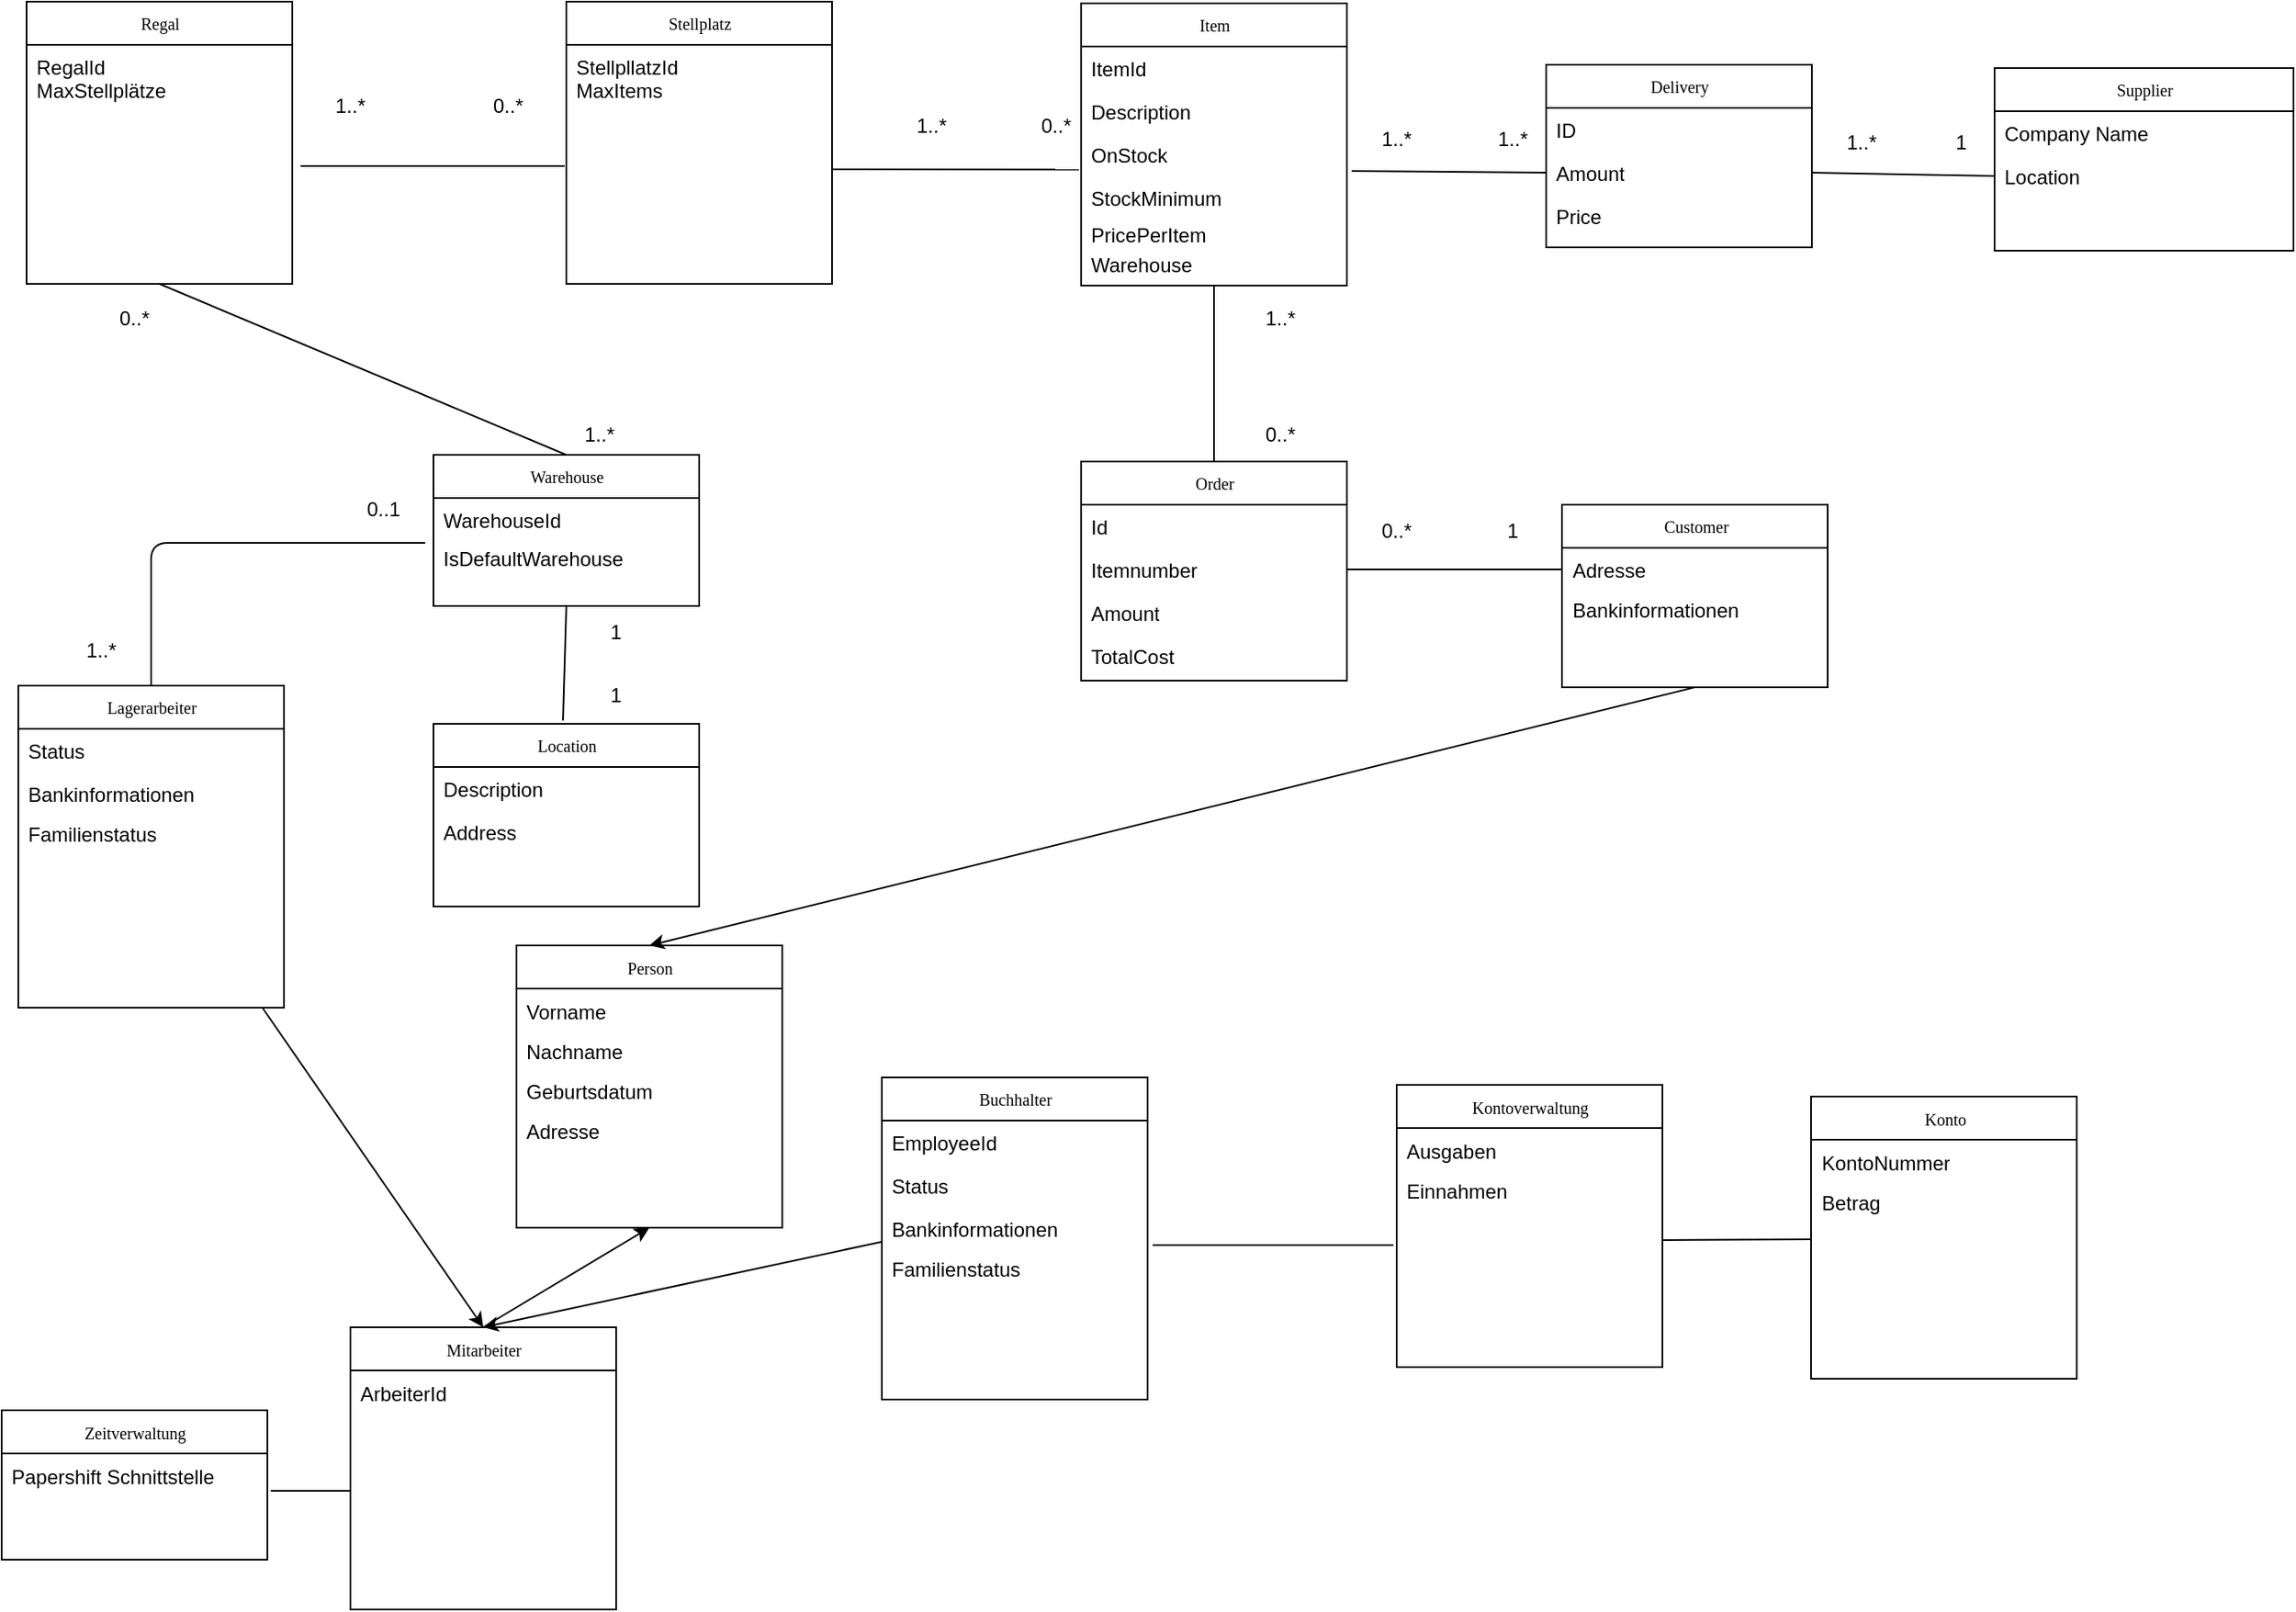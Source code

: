 <mxfile version="10.6.7" type="device"><diagram name="Page-1" id="c4acf3e9-155e-7222-9cf6-157b1a14988f"><mxGraphModel dx="1394" dy="747" grid="1" gridSize="10" guides="1" tooltips="1" connect="1" arrows="1" fold="1" page="1" pageScale="1" pageWidth="850" pageHeight="1100" background="#ffffff" math="0" shadow="0"><root><mxCell id="0"/><mxCell id="1" parent="0"/><mxCell id="17acba5748e5396b-20" value="Warehouse" style="swimlane;html=1;fontStyle=0;childLayout=stackLayout;horizontal=1;startSize=26;fillColor=none;horizontalStack=0;resizeParent=1;resizeLast=0;collapsible=1;marginBottom=0;swimlaneFillColor=#ffffff;rounded=0;shadow=0;comic=0;labelBackgroundColor=none;strokeColor=#000000;strokeWidth=1;fontFamily=Verdana;fontSize=10;fontColor=#000000;align=center;" parent="1" vertex="1"><mxGeometry x="300" y="294" width="160" height="91" as="geometry"/></mxCell><mxCell id="17acba5748e5396b-21" value="WarehouseId" style="text;html=1;strokeColor=none;fillColor=none;align=left;verticalAlign=top;spacingLeft=4;spacingRight=4;whiteSpace=wrap;overflow=hidden;rotatable=0;points=[[0,0.5],[1,0.5]];portConstraint=eastwest;" parent="17acba5748e5396b-20" vertex="1"><mxGeometry y="26" width="160" height="26" as="geometry"/></mxCell><mxCell id="5d2195bd80daf111-5" value="Lagerarbeiter" style="swimlane;html=1;fontStyle=0;childLayout=stackLayout;horizontal=1;startSize=26;fillColor=none;horizontalStack=0;resizeParent=1;resizeLast=0;collapsible=1;marginBottom=0;swimlaneFillColor=#ffffff;rounded=0;shadow=0;comic=0;labelBackgroundColor=none;strokeColor=#000000;strokeWidth=1;fontFamily=Verdana;fontSize=10;fontColor=#000000;align=center;" parent="1" vertex="1"><mxGeometry x="50" y="433" width="160" height="194" as="geometry"/></mxCell><mxCell id="-CzGWDWgGAJHv6pXaAkT-1" value="Status" style="text;html=1;strokeColor=none;fillColor=none;align=left;verticalAlign=top;spacingLeft=4;spacingRight=4;whiteSpace=wrap;overflow=hidden;rotatable=0;points=[[0,0.5],[1,0.5]];portConstraint=eastwest;" parent="5d2195bd80daf111-5" vertex="1"><mxGeometry y="26" width="160" height="26" as="geometry"/></mxCell><mxCell id="DHr-QbI0VYvDmsq2SAqt-40" value="Bankinformationen" style="text;html=1;strokeColor=none;fillColor=none;align=left;verticalAlign=top;spacingLeft=4;spacingRight=4;whiteSpace=wrap;overflow=hidden;rotatable=0;points=[[0,0.5],[1,0.5]];portConstraint=eastwest;" vertex="1" parent="5d2195bd80daf111-5"><mxGeometry y="52" width="160" height="24" as="geometry"/></mxCell><mxCell id="DHr-QbI0VYvDmsq2SAqt-41" value="Familienstatus" style="text;html=1;strokeColor=none;fillColor=none;align=left;verticalAlign=top;spacingLeft=4;spacingRight=4;whiteSpace=wrap;overflow=hidden;rotatable=0;points=[[0,0.5],[1,0.5]];portConstraint=eastwest;" vertex="1" parent="5d2195bd80daf111-5"><mxGeometry y="76" width="160" height="24" as="geometry"/></mxCell><mxCell id="K6UXhp52KAGkbbiB28Cq-5" value="Item" style="swimlane;html=1;fontStyle=0;childLayout=stackLayout;horizontal=1;startSize=26;fillColor=none;horizontalStack=0;resizeParent=1;resizeLast=0;collapsible=1;marginBottom=0;swimlaneFillColor=#ffffff;rounded=0;shadow=0;comic=0;labelBackgroundColor=none;strokeColor=#000000;strokeWidth=1;fontFamily=Verdana;fontSize=10;fontColor=#000000;align=center;" parent="1" vertex="1"><mxGeometry x="690" y="22" width="160" height="170" as="geometry"/></mxCell><mxCell id="K6UXhp52KAGkbbiB28Cq-6" value="ItemId" style="text;html=1;strokeColor=none;fillColor=none;align=left;verticalAlign=top;spacingLeft=4;spacingRight=4;whiteSpace=wrap;overflow=hidden;rotatable=0;points=[[0,0.5],[1,0.5]];portConstraint=eastwest;" parent="K6UXhp52KAGkbbiB28Cq-5" vertex="1"><mxGeometry y="26" width="160" height="26" as="geometry"/></mxCell><mxCell id="K6UXhp52KAGkbbiB28Cq-7" value="Description" style="text;html=1;strokeColor=none;fillColor=none;align=left;verticalAlign=top;spacingLeft=4;spacingRight=4;whiteSpace=wrap;overflow=hidden;rotatable=0;points=[[0,0.5],[1,0.5]];portConstraint=eastwest;" parent="K6UXhp52KAGkbbiB28Cq-5" vertex="1"><mxGeometry y="52" width="160" height="26" as="geometry"/></mxCell><mxCell id="K6UXhp52KAGkbbiB28Cq-8" value="OnStock" style="text;html=1;strokeColor=none;fillColor=none;align=left;verticalAlign=top;spacingLeft=4;spacingRight=4;whiteSpace=wrap;overflow=hidden;rotatable=0;points=[[0,0.5],[1,0.5]];portConstraint=eastwest;" parent="K6UXhp52KAGkbbiB28Cq-5" vertex="1"><mxGeometry y="78" width="160" height="26" as="geometry"/></mxCell><mxCell id="K6UXhp52KAGkbbiB28Cq-49" value="&lt;div&gt;StockMinimum&lt;/div&gt;" style="text;html=1;strokeColor=none;fillColor=none;align=left;verticalAlign=top;spacingLeft=4;spacingRight=4;whiteSpace=wrap;overflow=hidden;rotatable=0;points=[[0,0.5],[1,0.5]];portConstraint=eastwest;" parent="K6UXhp52KAGkbbiB28Cq-5" vertex="1"><mxGeometry y="104" width="160" height="26" as="geometry"/></mxCell><mxCell id="K6UXhp52KAGkbbiB28Cq-9" value="Supplier" style="swimlane;html=1;fontStyle=0;childLayout=stackLayout;horizontal=1;startSize=26;fillColor=none;horizontalStack=0;resizeParent=1;resizeLast=0;collapsible=1;marginBottom=0;swimlaneFillColor=#ffffff;rounded=0;shadow=0;comic=0;labelBackgroundColor=none;strokeColor=#000000;strokeWidth=1;fontFamily=Verdana;fontSize=10;fontColor=#000000;align=center;" parent="1" vertex="1"><mxGeometry x="1240" y="61" width="180" height="110" as="geometry"><mxRectangle x="930" y="54" width="70" height="26" as="alternateBounds"/></mxGeometry></mxCell><mxCell id="K6UXhp52KAGkbbiB28Cq-10" value="Company Name" style="text;html=1;strokeColor=none;fillColor=none;align=left;verticalAlign=top;spacingLeft=4;spacingRight=4;whiteSpace=wrap;overflow=hidden;rotatable=0;points=[[0,0.5],[1,0.5]];portConstraint=eastwest;" parent="K6UXhp52KAGkbbiB28Cq-9" vertex="1"><mxGeometry y="26" width="180" height="26" as="geometry"/></mxCell><mxCell id="K6UXhp52KAGkbbiB28Cq-12" value="Location" style="text;html=1;strokeColor=none;fillColor=none;align=left;verticalAlign=top;spacingLeft=4;spacingRight=4;whiteSpace=wrap;overflow=hidden;rotatable=0;points=[[0,0.5],[1,0.5]];portConstraint=eastwest;" parent="K6UXhp52KAGkbbiB28Cq-9" vertex="1"><mxGeometry y="52" width="180" height="26" as="geometry"/></mxCell><mxCell id="K6UXhp52KAGkbbiB28Cq-15" value="1..*" style="text;html=1;strokeColor=none;fillColor=none;align=center;verticalAlign=middle;whiteSpace=wrap;rounded=0;" parent="1" vertex="1"><mxGeometry x="580" y="86" width="40" height="20" as="geometry"/></mxCell><mxCell id="K6UXhp52KAGkbbiB28Cq-47" style="edgeStyle=orthogonalEdgeStyle;rounded=0;orthogonalLoop=1;jettySize=auto;html=1;exitX=0.75;exitY=0;exitDx=0;exitDy=0;" parent="1" source="K6UXhp52KAGkbbiB28Cq-16" edge="1"><mxGeometry relative="1" as="geometry"><mxPoint x="687.833" y="86.333" as="targetPoint"/></mxGeometry></mxCell><mxCell id="K6UXhp52KAGkbbiB28Cq-16" value="0..*" style="text;html=1;strokeColor=none;fillColor=none;align=center;verticalAlign=middle;whiteSpace=wrap;rounded=0;" parent="1" vertex="1"><mxGeometry x="650" y="86" width="50" height="20" as="geometry"/></mxCell><mxCell id="K6UXhp52KAGkbbiB28Cq-20" value="" style="endArrow=none;html=1;entryX=-0.008;entryY=0.853;entryDx=0;entryDy=0;entryPerimeter=0;" parent="1" target="K6UXhp52KAGkbbiB28Cq-8" edge="1"><mxGeometry width="50" height="50" relative="1" as="geometry"><mxPoint x="540" y="122" as="sourcePoint"/><mxPoint x="345" y="117" as="targetPoint"/></mxGeometry></mxCell><mxCell id="K6UXhp52KAGkbbiB28Cq-25" value="Delivery" style="swimlane;html=1;fontStyle=0;childLayout=stackLayout;horizontal=1;startSize=26;fillColor=none;horizontalStack=0;resizeParent=1;resizeLast=0;collapsible=1;marginBottom=0;swimlaneFillColor=#ffffff;rounded=0;shadow=0;comic=0;labelBackgroundColor=none;strokeColor=#000000;strokeWidth=1;fontFamily=Verdana;fontSize=10;fontColor=#000000;align=center;" parent="1" vertex="1"><mxGeometry x="970" y="59" width="160" height="110" as="geometry"/></mxCell><mxCell id="K6UXhp52KAGkbbiB28Cq-26" value="ID" style="text;html=1;strokeColor=none;fillColor=none;align=left;verticalAlign=top;spacingLeft=4;spacingRight=4;whiteSpace=wrap;overflow=hidden;rotatable=0;points=[[0,0.5],[1,0.5]];portConstraint=eastwest;" parent="K6UXhp52KAGkbbiB28Cq-25" vertex="1"><mxGeometry y="26" width="160" height="26" as="geometry"/></mxCell><mxCell id="K6UXhp52KAGkbbiB28Cq-28" value="Amount" style="text;html=1;strokeColor=none;fillColor=none;align=left;verticalAlign=top;spacingLeft=4;spacingRight=4;whiteSpace=wrap;overflow=hidden;rotatable=0;points=[[0,0.5],[1,0.5]];portConstraint=eastwest;" parent="K6UXhp52KAGkbbiB28Cq-25" vertex="1"><mxGeometry y="52" width="160" height="26" as="geometry"/></mxCell><mxCell id="K6UXhp52KAGkbbiB28Cq-58" value="Price" style="text;html=1;strokeColor=none;fillColor=none;align=left;verticalAlign=top;spacingLeft=4;spacingRight=4;whiteSpace=wrap;overflow=hidden;rotatable=0;points=[[0,0.5],[1,0.5]];portConstraint=eastwest;" parent="K6UXhp52KAGkbbiB28Cq-25" vertex="1"><mxGeometry y="78" width="160" height="26" as="geometry"/></mxCell><mxCell id="K6UXhp52KAGkbbiB28Cq-29" value="Order" style="swimlane;html=1;fontStyle=0;childLayout=stackLayout;horizontal=1;startSize=26;fillColor=none;horizontalStack=0;resizeParent=1;resizeLast=0;collapsible=1;marginBottom=0;swimlaneFillColor=#ffffff;rounded=0;shadow=0;comic=0;labelBackgroundColor=none;strokeColor=#000000;strokeWidth=1;fontFamily=Verdana;fontSize=10;fontColor=#000000;align=center;" parent="1" vertex="1"><mxGeometry x="690" y="298" width="160" height="132" as="geometry"/></mxCell><mxCell id="K6UXhp52KAGkbbiB28Cq-30" value="Id" style="text;html=1;strokeColor=none;fillColor=none;align=left;verticalAlign=top;spacingLeft=4;spacingRight=4;whiteSpace=wrap;overflow=hidden;rotatable=0;points=[[0,0.5],[1,0.5]];portConstraint=eastwest;" parent="K6UXhp52KAGkbbiB28Cq-29" vertex="1"><mxGeometry y="26" width="160" height="26" as="geometry"/></mxCell><mxCell id="K6UXhp52KAGkbbiB28Cq-31" value="Itemnumber" style="text;html=1;strokeColor=none;fillColor=none;align=left;verticalAlign=top;spacingLeft=4;spacingRight=4;whiteSpace=wrap;overflow=hidden;rotatable=0;points=[[0,0.5],[1,0.5]];portConstraint=eastwest;" parent="K6UXhp52KAGkbbiB28Cq-29" vertex="1"><mxGeometry y="52" width="160" height="26" as="geometry"/></mxCell><mxCell id="K6UXhp52KAGkbbiB28Cq-32" value="Amount" style="text;html=1;strokeColor=none;fillColor=none;align=left;verticalAlign=top;spacingLeft=4;spacingRight=4;whiteSpace=wrap;overflow=hidden;rotatable=0;points=[[0,0.5],[1,0.5]];portConstraint=eastwest;" parent="K6UXhp52KAGkbbiB28Cq-29" vertex="1"><mxGeometry y="78" width="160" height="26" as="geometry"/></mxCell><mxCell id="K6UXhp52KAGkbbiB28Cq-38" value="TotalCost" style="text;html=1;strokeColor=none;fillColor=none;align=left;verticalAlign=top;spacingLeft=4;spacingRight=4;whiteSpace=wrap;overflow=hidden;rotatable=0;points=[[0,0.5],[1,0.5]];portConstraint=eastwest;" parent="K6UXhp52KAGkbbiB28Cq-29" vertex="1"><mxGeometry y="104" width="160" height="26" as="geometry"/></mxCell><mxCell id="K6UXhp52KAGkbbiB28Cq-33" value="Customer" style="swimlane;html=1;fontStyle=0;childLayout=stackLayout;horizontal=1;startSize=26;fillColor=none;horizontalStack=0;resizeParent=1;resizeLast=0;collapsible=1;marginBottom=0;swimlaneFillColor=#ffffff;rounded=0;shadow=0;comic=0;labelBackgroundColor=none;strokeColor=#000000;strokeWidth=1;fontFamily=Verdana;fontSize=10;fontColor=#000000;align=center;" parent="1" vertex="1"><mxGeometry x="979.5" y="324" width="160" height="110" as="geometry"/></mxCell><mxCell id="DHr-QbI0VYvDmsq2SAqt-66" value="Adresse&lt;br&gt;" style="text;html=1;strokeColor=none;fillColor=none;align=left;verticalAlign=top;spacingLeft=4;spacingRight=4;whiteSpace=wrap;overflow=hidden;rotatable=0;points=[[0,0.5],[1,0.5]];portConstraint=eastwest;" vertex="1" parent="K6UXhp52KAGkbbiB28Cq-33"><mxGeometry y="26" width="160" height="24" as="geometry"/></mxCell><mxCell id="DHr-QbI0VYvDmsq2SAqt-67" value="Bankinformationen&lt;br&gt;" style="text;html=1;strokeColor=none;fillColor=none;align=left;verticalAlign=top;spacingLeft=4;spacingRight=4;whiteSpace=wrap;overflow=hidden;rotatable=0;points=[[0,0.5],[1,0.5]];portConstraint=eastwest;" vertex="1" parent="K6UXhp52KAGkbbiB28Cq-33"><mxGeometry y="50" width="160" height="24" as="geometry"/></mxCell><mxCell id="K6UXhp52KAGkbbiB28Cq-37" value="PricePerItem" style="text;html=1;strokeColor=none;fillColor=none;align=left;verticalAlign=top;spacingLeft=4;spacingRight=4;whiteSpace=wrap;overflow=hidden;rotatable=0;points=[[0,0.5],[1,0.5]];portConstraint=eastwest;" parent="1" vertex="1"><mxGeometry x="690" y="148" width="160" height="26" as="geometry"/></mxCell><mxCell id="K6UXhp52KAGkbbiB28Cq-40" value="" style="endArrow=none;html=1;entryX=0.5;entryY=1;entryDx=0;entryDy=0;exitX=0.5;exitY=0;exitDx=0;exitDy=0;" parent="1" source="K6UXhp52KAGkbbiB28Cq-29" target="K6UXhp52KAGkbbiB28Cq-5" edge="1"><mxGeometry width="50" height="50" relative="1" as="geometry"><mxPoint x="760" y="242" as="sourcePoint"/><mxPoint x="810" y="192" as="targetPoint"/></mxGeometry></mxCell><mxCell id="K6UXhp52KAGkbbiB28Cq-41" value="1..*" style="text;html=1;strokeColor=none;fillColor=none;align=center;verticalAlign=middle;whiteSpace=wrap;rounded=0;" parent="1" vertex="1"><mxGeometry x="790" y="202" width="40" height="20" as="geometry"/></mxCell><mxCell id="K6UXhp52KAGkbbiB28Cq-42" value="0..*" style="text;html=1;strokeColor=none;fillColor=none;align=center;verticalAlign=middle;whiteSpace=wrap;rounded=0;" parent="1" vertex="1"><mxGeometry x="790" y="272" width="40" height="20" as="geometry"/></mxCell><mxCell id="K6UXhp52KAGkbbiB28Cq-43" value="" style="endArrow=none;html=1;entryX=1;entryY=0.5;entryDx=0;entryDy=0;exitX=0;exitY=0.5;exitDx=0;exitDy=0;" parent="1" target="K6UXhp52KAGkbbiB28Cq-31" edge="1"><mxGeometry width="50" height="50" relative="1" as="geometry"><mxPoint x="980" y="363" as="sourcePoint"/><mxPoint x="800" y="402" as="targetPoint"/></mxGeometry></mxCell><mxCell id="K6UXhp52KAGkbbiB28Cq-44" value="0..*" style="text;html=1;strokeColor=none;fillColor=none;align=center;verticalAlign=middle;whiteSpace=wrap;rounded=0;" parent="1" vertex="1"><mxGeometry x="860" y="330" width="40" height="20" as="geometry"/></mxCell><mxCell id="K6UXhp52KAGkbbiB28Cq-45" value="1" style="text;html=1;strokeColor=none;fillColor=none;align=center;verticalAlign=middle;whiteSpace=wrap;rounded=0;" parent="1" vertex="1"><mxGeometry x="930" y="330" width="40" height="20" as="geometry"/></mxCell><mxCell id="K6UXhp52KAGkbbiB28Cq-50" value="Location" style="swimlane;html=1;fontStyle=0;childLayout=stackLayout;horizontal=1;startSize=26;fillColor=none;horizontalStack=0;resizeParent=1;resizeLast=0;collapsible=1;marginBottom=0;swimlaneFillColor=#ffffff;rounded=0;shadow=0;comic=0;labelBackgroundColor=none;strokeColor=#000000;strokeWidth=1;fontFamily=Verdana;fontSize=10;fontColor=#000000;align=center;" parent="1" vertex="1"><mxGeometry x="300" y="456" width="160" height="110" as="geometry"/></mxCell><mxCell id="K6UXhp52KAGkbbiB28Cq-52" value="Description" style="text;html=1;strokeColor=none;fillColor=none;align=left;verticalAlign=top;spacingLeft=4;spacingRight=4;whiteSpace=wrap;overflow=hidden;rotatable=0;points=[[0,0.5],[1,0.5]];portConstraint=eastwest;" parent="K6UXhp52KAGkbbiB28Cq-50" vertex="1"><mxGeometry y="26" width="160" height="26" as="geometry"/></mxCell><mxCell id="K6UXhp52KAGkbbiB28Cq-53" value="&lt;div&gt;Address&lt;/div&gt;" style="text;html=1;strokeColor=none;fillColor=none;align=left;verticalAlign=top;spacingLeft=4;spacingRight=4;whiteSpace=wrap;overflow=hidden;rotatable=0;points=[[0,0.5],[1,0.5]];portConstraint=eastwest;" parent="K6UXhp52KAGkbbiB28Cq-50" vertex="1"><mxGeometry y="52" width="160" height="26" as="geometry"/></mxCell><mxCell id="K6UXhp52KAGkbbiB28Cq-54" value="" style="endArrow=none;html=1;entryX=0.5;entryY=1;entryDx=0;entryDy=0;" parent="1" target="17acba5748e5396b-20" edge="1"><mxGeometry width="50" height="50" relative="1" as="geometry"><mxPoint x="378" y="454" as="sourcePoint"/><mxPoint x="378" y="394" as="targetPoint"/></mxGeometry></mxCell><mxCell id="K6UXhp52KAGkbbiB28Cq-55" value="1" style="text;html=1;strokeColor=none;fillColor=none;align=center;verticalAlign=middle;whiteSpace=wrap;rounded=0;" parent="1" vertex="1"><mxGeometry x="390" y="391" width="40" height="20" as="geometry"/></mxCell><mxCell id="K6UXhp52KAGkbbiB28Cq-56" value="1" style="text;html=1;strokeColor=none;fillColor=none;align=center;verticalAlign=middle;whiteSpace=wrap;rounded=0;" parent="1" vertex="1"><mxGeometry x="390" y="429" width="40" height="20" as="geometry"/></mxCell><mxCell id="K6UXhp52KAGkbbiB28Cq-57" value="IsDefaultWarehouse" style="text;html=1;strokeColor=none;fillColor=none;align=left;verticalAlign=top;spacingLeft=4;spacingRight=4;whiteSpace=wrap;overflow=hidden;rotatable=0;points=[[0,0.5],[1,0.5]];portConstraint=eastwest;" parent="1" vertex="1"><mxGeometry x="300" y="343" width="160" height="26" as="geometry"/></mxCell><mxCell id="K6UXhp52KAGkbbiB28Cq-59" value="" style="endArrow=none;html=1;entryX=0;entryY=0.5;entryDx=0;entryDy=0;exitX=1;exitY=0.5;exitDx=0;exitDy=0;" parent="1" source="K6UXhp52KAGkbbiB28Cq-28" target="K6UXhp52KAGkbbiB28Cq-12" edge="1"><mxGeometry width="50" height="50" relative="1" as="geometry"><mxPoint x="1070" y="152" as="sourcePoint"/><mxPoint x="1120" y="102" as="targetPoint"/></mxGeometry></mxCell><mxCell id="K6UXhp52KAGkbbiB28Cq-60" value="1" style="text;html=1;strokeColor=none;fillColor=none;align=center;verticalAlign=middle;whiteSpace=wrap;rounded=0;" parent="1" vertex="1"><mxGeometry x="1200" y="96" width="40" height="20" as="geometry"/></mxCell><mxCell id="K6UXhp52KAGkbbiB28Cq-61" value="1..*" style="text;html=1;strokeColor=none;fillColor=none;align=center;verticalAlign=middle;whiteSpace=wrap;rounded=0;" parent="1" vertex="1"><mxGeometry x="1139.5" y="96" width="40" height="20" as="geometry"/></mxCell><mxCell id="K6UXhp52KAGkbbiB28Cq-62" value="" style="endArrow=none;html=1;entryX=0;entryY=0.5;entryDx=0;entryDy=0;exitX=1.018;exitY=-0.115;exitDx=0;exitDy=0;exitPerimeter=0;" parent="1" source="K6UXhp52KAGkbbiB28Cq-49" target="K6UXhp52KAGkbbiB28Cq-28" edge="1"><mxGeometry width="50" height="50" relative="1" as="geometry"><mxPoint x="850" y="152" as="sourcePoint"/><mxPoint x="900" y="102" as="targetPoint"/></mxGeometry></mxCell><mxCell id="K6UXhp52KAGkbbiB28Cq-63" value="1..*" style="text;html=1;strokeColor=none;fillColor=none;align=center;verticalAlign=middle;whiteSpace=wrap;rounded=0;" parent="1" vertex="1"><mxGeometry x="930" y="94" width="40" height="20" as="geometry"/></mxCell><mxCell id="K6UXhp52KAGkbbiB28Cq-64" value="1..*" style="text;html=1;strokeColor=none;fillColor=none;align=center;verticalAlign=middle;whiteSpace=wrap;rounded=0;" parent="1" vertex="1"><mxGeometry x="860" y="94" width="40" height="20" as="geometry"/></mxCell><mxCell id="UDm_mEUnDNgEjWGnbIVL-3" value="" style="endArrow=none;html=1;entryX=-0.031;entryY=0.154;entryDx=0;entryDy=0;entryPerimeter=0;exitX=0.5;exitY=0;exitDx=0;exitDy=0;" parent="1" source="5d2195bd80daf111-5" target="K6UXhp52KAGkbbiB28Cq-57" edge="1"><mxGeometry width="50" height="50" relative="1" as="geometry"><mxPoint x="100" y="416" as="sourcePoint"/><mxPoint x="20" y="376" as="targetPoint"/><Array as="points"><mxPoint x="130" y="347"/></Array></mxGeometry></mxCell><mxCell id="UDm_mEUnDNgEjWGnbIVL-9" value="0..1" style="text;html=1;strokeColor=none;fillColor=none;align=center;verticalAlign=middle;whiteSpace=wrap;rounded=0;" parent="1" vertex="1"><mxGeometry x="250" y="317" width="40" height="20" as="geometry"/></mxCell><mxCell id="UDm_mEUnDNgEjWGnbIVL-10" value="1..*" style="text;html=1;strokeColor=none;fillColor=none;align=center;verticalAlign=middle;whiteSpace=wrap;rounded=0;" parent="1" vertex="1"><mxGeometry x="80" y="402" width="40" height="20" as="geometry"/></mxCell><mxCell id="-CzGWDWgGAJHv6pXaAkT-2" value="Warehouse" style="text;html=1;strokeColor=none;fillColor=none;align=left;verticalAlign=top;spacingLeft=4;spacingRight=4;whiteSpace=wrap;overflow=hidden;rotatable=0;points=[[0,0.5],[1,0.5]];portConstraint=eastwest;" parent="1" vertex="1"><mxGeometry x="690" y="166" width="160" height="26" as="geometry"/></mxCell><mxCell id="WPgZYRScL8pmWRFTnHDI-4" value="Stellplatz" style="swimlane;html=1;fontStyle=0;childLayout=stackLayout;horizontal=1;startSize=26;fillColor=none;horizontalStack=0;resizeParent=1;resizeLast=0;collapsible=1;marginBottom=0;swimlaneFillColor=#ffffff;rounded=0;shadow=0;comic=0;labelBackgroundColor=none;strokeColor=#000000;strokeWidth=1;fontFamily=Verdana;fontSize=10;fontColor=#000000;align=center;" parent="1" vertex="1"><mxGeometry x="380" y="21" width="160" height="170" as="geometry"/></mxCell><mxCell id="WPgZYRScL8pmWRFTnHDI-5" value="StellpllatzId&lt;br&gt;MaxItems" style="text;html=1;strokeColor=none;fillColor=none;align=left;verticalAlign=top;spacingLeft=4;spacingRight=4;whiteSpace=wrap;overflow=hidden;rotatable=0;points=[[0,0.5],[1,0.5]];portConstraint=eastwest;" parent="WPgZYRScL8pmWRFTnHDI-4" vertex="1"><mxGeometry y="26" width="160" height="44" as="geometry"/></mxCell><mxCell id="WPgZYRScL8pmWRFTnHDI-9" value="Regal" style="swimlane;html=1;fontStyle=0;childLayout=stackLayout;horizontal=1;startSize=26;fillColor=none;horizontalStack=0;resizeParent=1;resizeLast=0;collapsible=1;marginBottom=0;swimlaneFillColor=#ffffff;rounded=0;shadow=0;comic=0;labelBackgroundColor=none;strokeColor=#000000;strokeWidth=1;fontFamily=Verdana;fontSize=10;fontColor=#000000;align=center;" parent="1" vertex="1"><mxGeometry x="55" y="21" width="160" height="170" as="geometry"/></mxCell><mxCell id="WPgZYRScL8pmWRFTnHDI-10" value="RegalId&lt;br&gt;MaxStellplätze" style="text;html=1;strokeColor=none;fillColor=none;align=left;verticalAlign=top;spacingLeft=4;spacingRight=4;whiteSpace=wrap;overflow=hidden;rotatable=0;points=[[0,0.5],[1,0.5]];portConstraint=eastwest;" parent="WPgZYRScL8pmWRFTnHDI-9" vertex="1"><mxGeometry y="26" width="160" height="44" as="geometry"/></mxCell><mxCell id="WPgZYRScL8pmWRFTnHDI-11" value="1..*" style="text;html=1;strokeColor=none;fillColor=none;align=center;verticalAlign=middle;whiteSpace=wrap;rounded=0;" parent="1" vertex="1"><mxGeometry x="230" y="74" width="40" height="20" as="geometry"/></mxCell><mxCell id="WPgZYRScL8pmWRFTnHDI-12" value="0..*" style="text;html=1;strokeColor=none;fillColor=none;align=center;verticalAlign=middle;whiteSpace=wrap;rounded=0;" parent="1" vertex="1"><mxGeometry x="320" y="74" width="50" height="20" as="geometry"/></mxCell><mxCell id="WPgZYRScL8pmWRFTnHDI-13" value="" style="endArrow=none;html=1;" parent="1" edge="1"><mxGeometry width="50" height="50" relative="1" as="geometry"><mxPoint x="220" y="120" as="sourcePoint"/><mxPoint x="379" y="120" as="targetPoint"/></mxGeometry></mxCell><mxCell id="WPgZYRScL8pmWRFTnHDI-15" value="" style="endArrow=none;html=1;exitX=0.5;exitY=1;exitDx=0;exitDy=0;entryX=0.5;entryY=0;entryDx=0;entryDy=0;" parent="1" source="WPgZYRScL8pmWRFTnHDI-9" target="17acba5748e5396b-20" edge="1"><mxGeometry width="50" height="50" relative="1" as="geometry"><mxPoint x="230" y="130" as="sourcePoint"/><mxPoint x="389" y="130" as="targetPoint"/></mxGeometry></mxCell><mxCell id="DHr-QbI0VYvDmsq2SAqt-1" value="1..*" style="text;html=1;strokeColor=none;fillColor=none;align=center;verticalAlign=middle;whiteSpace=wrap;rounded=0;" vertex="1" parent="1"><mxGeometry x="380" y="272" width="40" height="20" as="geometry"/></mxCell><mxCell id="DHr-QbI0VYvDmsq2SAqt-2" value="0..*" style="text;html=1;strokeColor=none;fillColor=none;align=center;verticalAlign=middle;whiteSpace=wrap;rounded=0;" vertex="1" parent="1"><mxGeometry x="95" y="202" width="50" height="20" as="geometry"/></mxCell><mxCell id="DHr-QbI0VYvDmsq2SAqt-17" value="Konto" style="swimlane;html=1;fontStyle=0;childLayout=stackLayout;horizontal=1;startSize=26;fillColor=none;horizontalStack=0;resizeParent=1;resizeLast=0;collapsible=1;marginBottom=0;swimlaneFillColor=#ffffff;rounded=0;shadow=0;comic=0;labelBackgroundColor=none;strokeColor=#000000;strokeWidth=1;fontFamily=Verdana;fontSize=10;fontColor=#000000;align=center;" vertex="1" parent="1"><mxGeometry x="1129.5" y="680.5" width="160" height="170" as="geometry"/></mxCell><mxCell id="DHr-QbI0VYvDmsq2SAqt-18" value="KontoNummer" style="text;html=1;strokeColor=none;fillColor=none;align=left;verticalAlign=top;spacingLeft=4;spacingRight=4;whiteSpace=wrap;overflow=hidden;rotatable=0;points=[[0,0.5],[1,0.5]];portConstraint=eastwest;" vertex="1" parent="DHr-QbI0VYvDmsq2SAqt-17"><mxGeometry y="26" width="160" height="24" as="geometry"/></mxCell><mxCell id="DHr-QbI0VYvDmsq2SAqt-19" value="Betrag&lt;br&gt;" style="text;html=1;strokeColor=none;fillColor=none;align=left;verticalAlign=top;spacingLeft=4;spacingRight=4;whiteSpace=wrap;overflow=hidden;rotatable=0;points=[[0,0.5],[1,0.5]];portConstraint=eastwest;" vertex="1" parent="DHr-QbI0VYvDmsq2SAqt-17"><mxGeometry y="50" width="160" height="24" as="geometry"/></mxCell><mxCell id="DHr-QbI0VYvDmsq2SAqt-20" value="&amp;nbsp;&lt;br&gt;" style="text;html=1;strokeColor=none;fillColor=none;align=left;verticalAlign=top;spacingLeft=4;spacingRight=4;whiteSpace=wrap;overflow=hidden;rotatable=0;points=[[0,0.5],[1,0.5]];portConstraint=eastwest;" vertex="1" parent="DHr-QbI0VYvDmsq2SAqt-17"><mxGeometry y="74" width="160" height="24" as="geometry"/></mxCell><mxCell id="DHr-QbI0VYvDmsq2SAqt-21" value="&amp;nbsp;&lt;br&gt;" style="text;html=1;strokeColor=none;fillColor=none;align=left;verticalAlign=top;spacingLeft=4;spacingRight=4;whiteSpace=wrap;overflow=hidden;rotatable=0;points=[[0,0.5],[1,0.5]];portConstraint=eastwest;" vertex="1" parent="DHr-QbI0VYvDmsq2SAqt-17"><mxGeometry y="98" width="160" height="24" as="geometry"/></mxCell><mxCell id="DHr-QbI0VYvDmsq2SAqt-22" value="&amp;nbsp;&lt;br&gt;" style="text;html=1;strokeColor=none;fillColor=none;align=left;verticalAlign=top;spacingLeft=4;spacingRight=4;whiteSpace=wrap;overflow=hidden;rotatable=0;points=[[0,0.5],[1,0.5]];portConstraint=eastwest;" vertex="1" parent="DHr-QbI0VYvDmsq2SAqt-17"><mxGeometry y="122" width="160" height="24" as="geometry"/></mxCell><mxCell id="DHr-QbI0VYvDmsq2SAqt-23" value="&amp;nbsp;&lt;br&gt;" style="text;html=1;strokeColor=none;fillColor=none;align=left;verticalAlign=top;spacingLeft=4;spacingRight=4;whiteSpace=wrap;overflow=hidden;rotatable=0;points=[[0,0.5],[1,0.5]];portConstraint=eastwest;" vertex="1" parent="DHr-QbI0VYvDmsq2SAqt-17"><mxGeometry y="146" width="160" height="24" as="geometry"/></mxCell><mxCell id="DHr-QbI0VYvDmsq2SAqt-24" value="Kontoverwaltung" style="swimlane;html=1;fontStyle=0;childLayout=stackLayout;horizontal=1;startSize=26;fillColor=none;horizontalStack=0;resizeParent=1;resizeLast=0;collapsible=1;marginBottom=0;swimlaneFillColor=#ffffff;rounded=0;shadow=0;comic=0;labelBackgroundColor=none;strokeColor=#000000;strokeWidth=1;fontFamily=Verdana;fontSize=10;fontColor=#000000;align=center;" vertex="1" parent="1"><mxGeometry x="880" y="673.5" width="160" height="170" as="geometry"/></mxCell><mxCell id="DHr-QbI0VYvDmsq2SAqt-25" value="Ausgaben" style="text;html=1;strokeColor=none;fillColor=none;align=left;verticalAlign=top;spacingLeft=4;spacingRight=4;whiteSpace=wrap;overflow=hidden;rotatable=0;points=[[0,0.5],[1,0.5]];portConstraint=eastwest;" vertex="1" parent="DHr-QbI0VYvDmsq2SAqt-24"><mxGeometry y="26" width="160" height="24" as="geometry"/></mxCell><mxCell id="DHr-QbI0VYvDmsq2SAqt-26" value="Einnahmen&lt;br&gt;" style="text;html=1;strokeColor=none;fillColor=none;align=left;verticalAlign=top;spacingLeft=4;spacingRight=4;whiteSpace=wrap;overflow=hidden;rotatable=0;points=[[0,0.5],[1,0.5]];portConstraint=eastwest;" vertex="1" parent="DHr-QbI0VYvDmsq2SAqt-24"><mxGeometry y="50" width="160" height="24" as="geometry"/></mxCell><mxCell id="DHr-QbI0VYvDmsq2SAqt-27" value="&amp;nbsp;&lt;br&gt;" style="text;html=1;strokeColor=none;fillColor=none;align=left;verticalAlign=top;spacingLeft=4;spacingRight=4;whiteSpace=wrap;overflow=hidden;rotatable=0;points=[[0,0.5],[1,0.5]];portConstraint=eastwest;" vertex="1" parent="DHr-QbI0VYvDmsq2SAqt-24"><mxGeometry y="74" width="160" height="24" as="geometry"/></mxCell><mxCell id="DHr-QbI0VYvDmsq2SAqt-28" value="&amp;nbsp;&lt;br&gt;" style="text;html=1;strokeColor=none;fillColor=none;align=left;verticalAlign=top;spacingLeft=4;spacingRight=4;whiteSpace=wrap;overflow=hidden;rotatable=0;points=[[0,0.5],[1,0.5]];portConstraint=eastwest;" vertex="1" parent="DHr-QbI0VYvDmsq2SAqt-24"><mxGeometry y="98" width="160" height="24" as="geometry"/></mxCell><mxCell id="DHr-QbI0VYvDmsq2SAqt-29" value="&amp;nbsp;&lt;br&gt;" style="text;html=1;strokeColor=none;fillColor=none;align=left;verticalAlign=top;spacingLeft=4;spacingRight=4;whiteSpace=wrap;overflow=hidden;rotatable=0;points=[[0,0.5],[1,0.5]];portConstraint=eastwest;" vertex="1" parent="DHr-QbI0VYvDmsq2SAqt-24"><mxGeometry y="122" width="160" height="24" as="geometry"/></mxCell><mxCell id="DHr-QbI0VYvDmsq2SAqt-30" value="&amp;nbsp;&lt;br&gt;" style="text;html=1;strokeColor=none;fillColor=none;align=left;verticalAlign=top;spacingLeft=4;spacingRight=4;whiteSpace=wrap;overflow=hidden;rotatable=0;points=[[0,0.5],[1,0.5]];portConstraint=eastwest;" vertex="1" parent="DHr-QbI0VYvDmsq2SAqt-24"><mxGeometry y="146" width="160" height="24" as="geometry"/></mxCell><mxCell id="DHr-QbI0VYvDmsq2SAqt-31" value="" style="endArrow=none;html=1;exitX=0;exitY=0.5;exitDx=0;exitDy=0;entryX=1;entryY=-0.187;entryDx=0;entryDy=0;entryPerimeter=0;" edge="1" parent="1" source="DHr-QbI0VYvDmsq2SAqt-20" target="DHr-QbI0VYvDmsq2SAqt-28"><mxGeometry width="50" height="50" relative="1" as="geometry"><mxPoint x="1015" y="980.5" as="sourcePoint"/><mxPoint x="1040" y="759.5" as="targetPoint"/></mxGeometry></mxCell><mxCell id="DHr-QbI0VYvDmsq2SAqt-33" value="Person" style="swimlane;html=1;fontStyle=0;childLayout=stackLayout;horizontal=1;startSize=26;fillColor=none;horizontalStack=0;resizeParent=1;resizeLast=0;collapsible=1;marginBottom=0;swimlaneFillColor=#ffffff;rounded=0;shadow=0;comic=0;labelBackgroundColor=none;strokeColor=#000000;strokeWidth=1;fontFamily=Verdana;fontSize=10;fontColor=#000000;align=center;" vertex="1" parent="1"><mxGeometry x="350" y="589.5" width="160" height="170" as="geometry"/></mxCell><mxCell id="DHr-QbI0VYvDmsq2SAqt-34" value="Vorname" style="text;html=1;strokeColor=none;fillColor=none;align=left;verticalAlign=top;spacingLeft=4;spacingRight=4;whiteSpace=wrap;overflow=hidden;rotatable=0;points=[[0,0.5],[1,0.5]];portConstraint=eastwest;" vertex="1" parent="DHr-QbI0VYvDmsq2SAqt-33"><mxGeometry y="26" width="160" height="24" as="geometry"/></mxCell><mxCell id="DHr-QbI0VYvDmsq2SAqt-37" value="Nachname&lt;br&gt;" style="text;html=1;strokeColor=none;fillColor=none;align=left;verticalAlign=top;spacingLeft=4;spacingRight=4;whiteSpace=wrap;overflow=hidden;rotatable=0;points=[[0,0.5],[1,0.5]];portConstraint=eastwest;" vertex="1" parent="DHr-QbI0VYvDmsq2SAqt-33"><mxGeometry y="50" width="160" height="24" as="geometry"/></mxCell><mxCell id="DHr-QbI0VYvDmsq2SAqt-38" value="Geburtsdatum&lt;br&gt;" style="text;html=1;strokeColor=none;fillColor=none;align=left;verticalAlign=top;spacingLeft=4;spacingRight=4;whiteSpace=wrap;overflow=hidden;rotatable=0;points=[[0,0.5],[1,0.5]];portConstraint=eastwest;" vertex="1" parent="DHr-QbI0VYvDmsq2SAqt-33"><mxGeometry y="74" width="160" height="24" as="geometry"/></mxCell><mxCell id="DHr-QbI0VYvDmsq2SAqt-39" value="Adresse&lt;br&gt;" style="text;html=1;strokeColor=none;fillColor=none;align=left;verticalAlign=top;spacingLeft=4;spacingRight=4;whiteSpace=wrap;overflow=hidden;rotatable=0;points=[[0,0.5],[1,0.5]];portConstraint=eastwest;" vertex="1" parent="DHr-QbI0VYvDmsq2SAqt-33"><mxGeometry y="98" width="160" height="24" as="geometry"/></mxCell><mxCell id="DHr-QbI0VYvDmsq2SAqt-44" value="" style="endArrow=classic;html=1;entryX=0.5;entryY=0;entryDx=0;entryDy=0;" edge="1" parent="1" source="5d2195bd80daf111-5" target="DHr-QbI0VYvDmsq2SAqt-59"><mxGeometry width="50" height="50" relative="1" as="geometry"><mxPoint x="30" y="920" as="sourcePoint"/><mxPoint x="80" y="870" as="targetPoint"/></mxGeometry></mxCell><mxCell id="DHr-QbI0VYvDmsq2SAqt-45" value="" style="endArrow=classic;html=1;exitX=0.5;exitY=1;exitDx=0;exitDy=0;entryX=0.5;entryY=0;entryDx=0;entryDy=0;" edge="1" parent="1" source="K6UXhp52KAGkbbiB28Cq-33" target="DHr-QbI0VYvDmsq2SAqt-33"><mxGeometry width="50" height="50" relative="1" as="geometry"><mxPoint x="30" y="920" as="sourcePoint"/><mxPoint x="80" y="870" as="targetPoint"/></mxGeometry></mxCell><mxCell id="DHr-QbI0VYvDmsq2SAqt-46" value="Buchhalter" style="swimlane;html=1;fontStyle=0;childLayout=stackLayout;horizontal=1;startSize=26;fillColor=none;horizontalStack=0;resizeParent=1;resizeLast=0;collapsible=1;marginBottom=0;swimlaneFillColor=#ffffff;rounded=0;shadow=0;comic=0;labelBackgroundColor=none;strokeColor=#000000;strokeWidth=1;fontFamily=Verdana;fontSize=10;fontColor=#000000;align=center;" vertex="1" parent="1"><mxGeometry x="570" y="669" width="160" height="194" as="geometry"/></mxCell><mxCell id="DHr-QbI0VYvDmsq2SAqt-47" value="EmployeeId" style="text;html=1;strokeColor=none;fillColor=none;align=left;verticalAlign=top;spacingLeft=4;spacingRight=4;whiteSpace=wrap;overflow=hidden;rotatable=0;points=[[0,0.5],[1,0.5]];portConstraint=eastwest;" vertex="1" parent="DHr-QbI0VYvDmsq2SAqt-46"><mxGeometry y="26" width="160" height="26" as="geometry"/></mxCell><mxCell id="DHr-QbI0VYvDmsq2SAqt-48" value="Status" style="text;html=1;strokeColor=none;fillColor=none;align=left;verticalAlign=top;spacingLeft=4;spacingRight=4;whiteSpace=wrap;overflow=hidden;rotatable=0;points=[[0,0.5],[1,0.5]];portConstraint=eastwest;" vertex="1" parent="DHr-QbI0VYvDmsq2SAqt-46"><mxGeometry y="52" width="160" height="26" as="geometry"/></mxCell><mxCell id="DHr-QbI0VYvDmsq2SAqt-49" value="Bankinformationen" style="text;html=1;strokeColor=none;fillColor=none;align=left;verticalAlign=top;spacingLeft=4;spacingRight=4;whiteSpace=wrap;overflow=hidden;rotatable=0;points=[[0,0.5],[1,0.5]];portConstraint=eastwest;" vertex="1" parent="DHr-QbI0VYvDmsq2SAqt-46"><mxGeometry y="78" width="160" height="24" as="geometry"/></mxCell><mxCell id="DHr-QbI0VYvDmsq2SAqt-50" value="Familienstatus" style="text;html=1;strokeColor=none;fillColor=none;align=left;verticalAlign=top;spacingLeft=4;spacingRight=4;whiteSpace=wrap;overflow=hidden;rotatable=0;points=[[0,0.5],[1,0.5]];portConstraint=eastwest;" vertex="1" parent="DHr-QbI0VYvDmsq2SAqt-46"><mxGeometry y="102" width="160" height="24" as="geometry"/></mxCell><mxCell id="DHr-QbI0VYvDmsq2SAqt-51" value="" style="endArrow=classic;html=1;entryX=0.5;entryY=0;entryDx=0;entryDy=0;exitX=0;exitY=-0.125;exitDx=0;exitDy=0;exitPerimeter=0;" edge="1" parent="1" source="DHr-QbI0VYvDmsq2SAqt-50" target="DHr-QbI0VYvDmsq2SAqt-59"><mxGeometry width="50" height="50" relative="1" as="geometry"><mxPoint x="50" y="930" as="sourcePoint"/><mxPoint x="100" y="880" as="targetPoint"/></mxGeometry></mxCell><mxCell id="DHr-QbI0VYvDmsq2SAqt-52" value="" style="endArrow=none;html=1;entryX=1.019;entryY=-0.042;entryDx=0;entryDy=0;entryPerimeter=0;exitX=-0.012;exitY=-0.062;exitDx=0;exitDy=0;exitPerimeter=0;" edge="1" parent="1" source="DHr-QbI0VYvDmsq2SAqt-28" target="DHr-QbI0VYvDmsq2SAqt-50"><mxGeometry width="50" height="50" relative="1" as="geometry"><mxPoint x="820" y="840" as="sourcePoint"/><mxPoint x="100" y="880" as="targetPoint"/></mxGeometry></mxCell><mxCell id="DHr-QbI0VYvDmsq2SAqt-54" value="Zeitverwaltung" style="swimlane;html=1;fontStyle=0;childLayout=stackLayout;horizontal=1;startSize=26;fillColor=none;horizontalStack=0;resizeParent=1;resizeLast=0;collapsible=1;marginBottom=0;swimlaneFillColor=#ffffff;rounded=0;shadow=0;comic=0;labelBackgroundColor=none;strokeColor=#000000;strokeWidth=1;fontFamily=Verdana;fontSize=10;fontColor=#000000;align=center;" vertex="1" parent="1"><mxGeometry x="40" y="869.5" width="160" height="90" as="geometry"/></mxCell><mxCell id="DHr-QbI0VYvDmsq2SAqt-57" value="Papershift Schnittstelle" style="text;html=1;strokeColor=none;fillColor=none;align=left;verticalAlign=top;spacingLeft=4;spacingRight=4;whiteSpace=wrap;overflow=hidden;rotatable=0;points=[[0,0.5],[1,0.5]];portConstraint=eastwest;" vertex="1" parent="DHr-QbI0VYvDmsq2SAqt-54"><mxGeometry y="26" width="160" height="24" as="geometry"/></mxCell><mxCell id="DHr-QbI0VYvDmsq2SAqt-59" value="Mitarbeiter" style="swimlane;html=1;fontStyle=0;childLayout=stackLayout;horizontal=1;startSize=26;fillColor=none;horizontalStack=0;resizeParent=1;resizeLast=0;collapsible=1;marginBottom=0;swimlaneFillColor=#ffffff;rounded=0;shadow=0;comic=0;labelBackgroundColor=none;strokeColor=#000000;strokeWidth=1;fontFamily=Verdana;fontSize=10;fontColor=#000000;align=center;" vertex="1" parent="1"><mxGeometry x="250" y="819.5" width="160" height="170" as="geometry"/></mxCell><mxCell id="DHr-QbI0VYvDmsq2SAqt-60" value="ArbeiterId" style="text;html=1;strokeColor=none;fillColor=none;align=left;verticalAlign=top;spacingLeft=4;spacingRight=4;whiteSpace=wrap;overflow=hidden;rotatable=0;points=[[0,0.5],[1,0.5]];portConstraint=eastwest;" vertex="1" parent="DHr-QbI0VYvDmsq2SAqt-59"><mxGeometry y="26" width="160" height="24" as="geometry"/></mxCell><mxCell id="DHr-QbI0VYvDmsq2SAqt-64" value="" style="endArrow=classic;html=1;entryX=0.5;entryY=1;entryDx=0;entryDy=0;exitX=0.5;exitY=0;exitDx=0;exitDy=0;" edge="1" parent="1" source="DHr-QbI0VYvDmsq2SAqt-59" target="DHr-QbI0VYvDmsq2SAqt-33"><mxGeometry width="50" height="50" relative="1" as="geometry"><mxPoint x="50" y="1140" as="sourcePoint"/><mxPoint x="100" y="1090" as="targetPoint"/></mxGeometry></mxCell><mxCell id="DHr-QbI0VYvDmsq2SAqt-65" value="" style="endArrow=none;html=1;entryX=1.013;entryY=0.938;entryDx=0;entryDy=0;entryPerimeter=0;" edge="1" parent="1" target="DHr-QbI0VYvDmsq2SAqt-57"><mxGeometry width="50" height="50" relative="1" as="geometry"><mxPoint x="250" y="918" as="sourcePoint"/><mxPoint x="90" y="1010" as="targetPoint"/></mxGeometry></mxCell></root></mxGraphModel></diagram></mxfile>